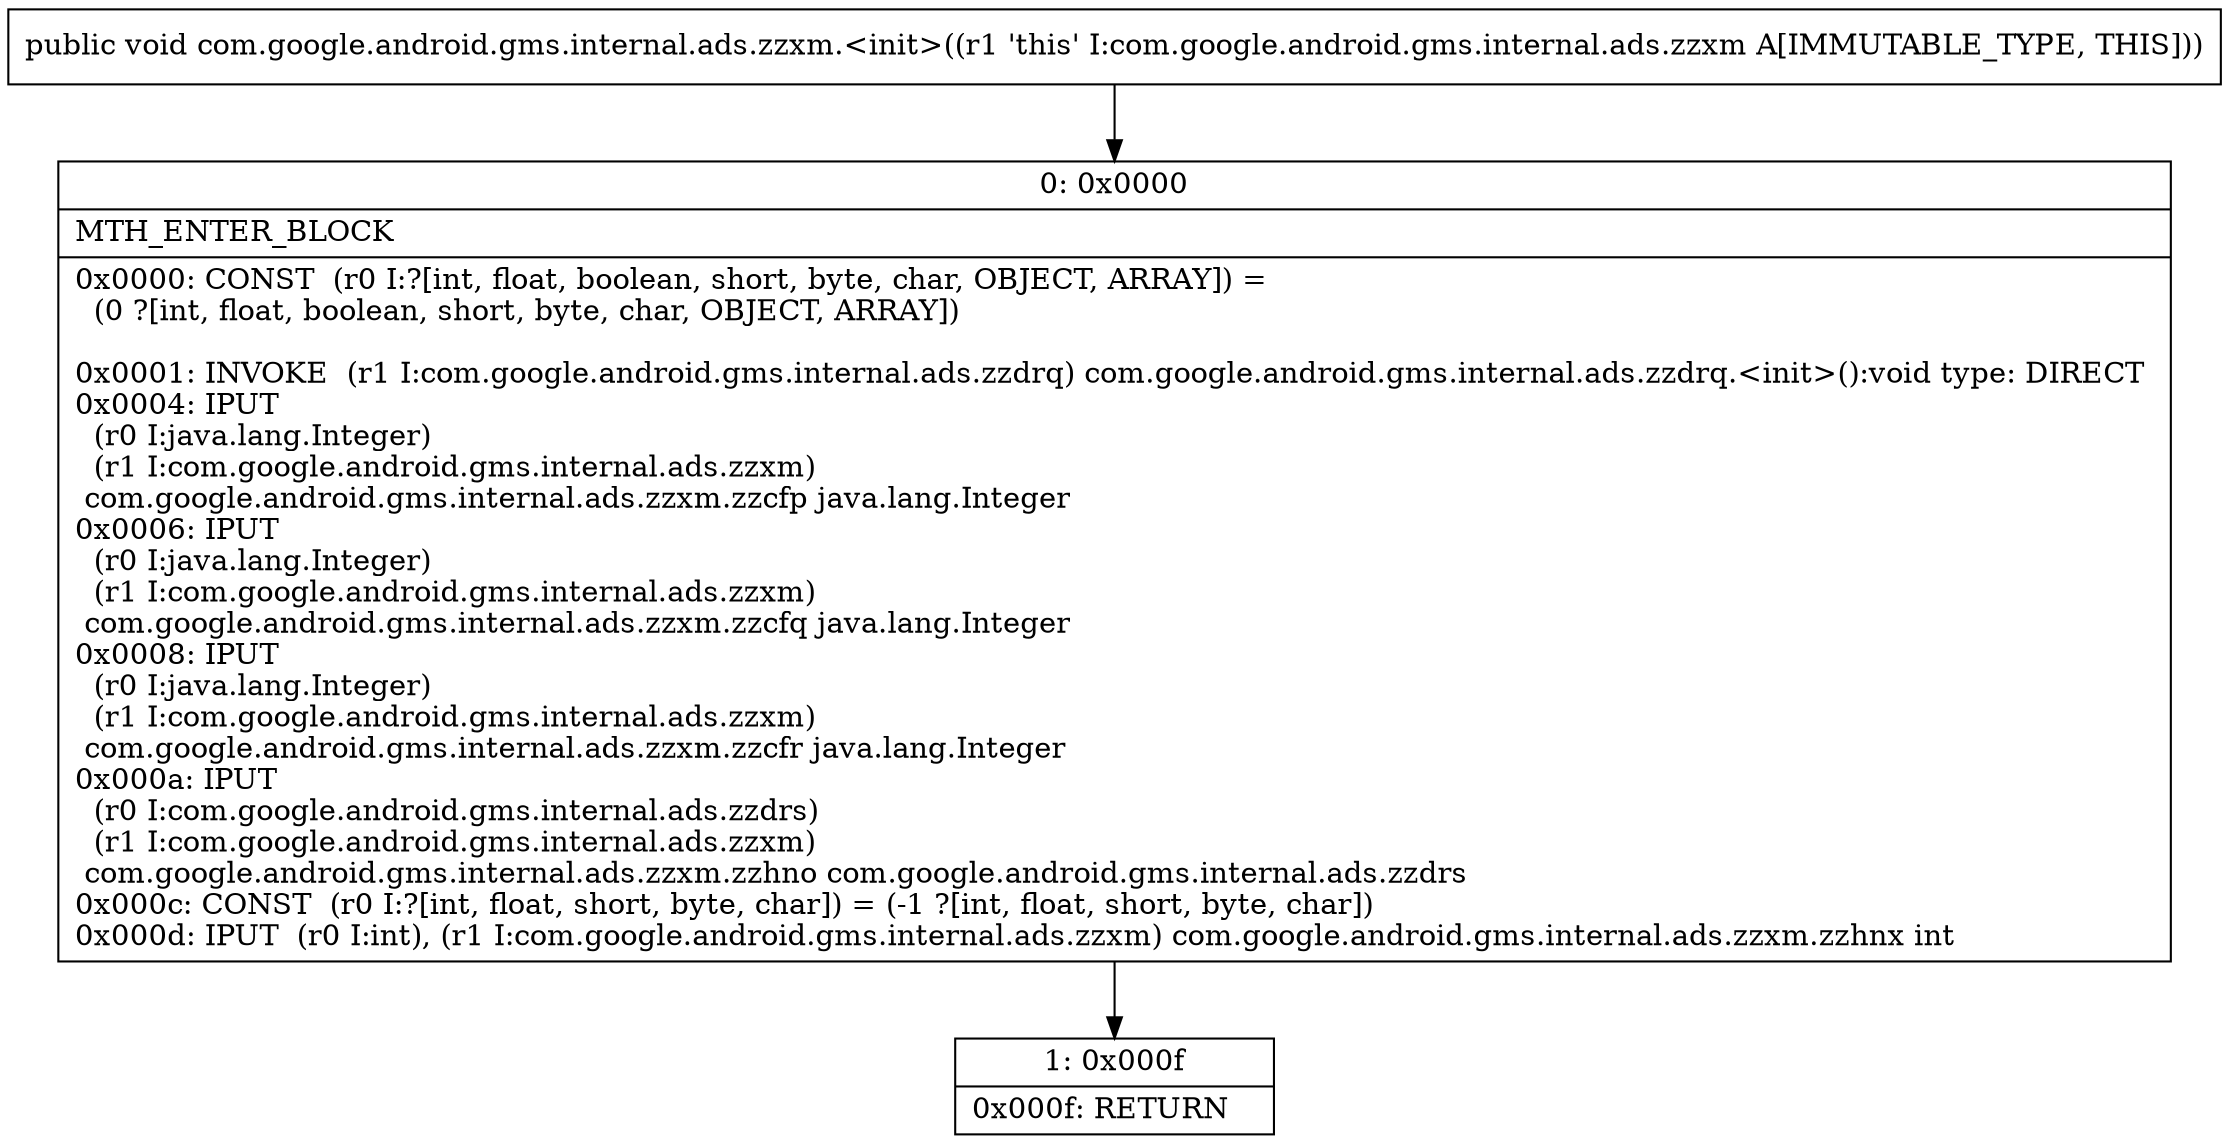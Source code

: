 digraph "CFG forcom.google.android.gms.internal.ads.zzxm.\<init\>()V" {
Node_0 [shape=record,label="{0\:\ 0x0000|MTH_ENTER_BLOCK\l|0x0000: CONST  (r0 I:?[int, float, boolean, short, byte, char, OBJECT, ARRAY]) = \l  (0 ?[int, float, boolean, short, byte, char, OBJECT, ARRAY])\l \l0x0001: INVOKE  (r1 I:com.google.android.gms.internal.ads.zzdrq) com.google.android.gms.internal.ads.zzdrq.\<init\>():void type: DIRECT \l0x0004: IPUT  \l  (r0 I:java.lang.Integer)\l  (r1 I:com.google.android.gms.internal.ads.zzxm)\l com.google.android.gms.internal.ads.zzxm.zzcfp java.lang.Integer \l0x0006: IPUT  \l  (r0 I:java.lang.Integer)\l  (r1 I:com.google.android.gms.internal.ads.zzxm)\l com.google.android.gms.internal.ads.zzxm.zzcfq java.lang.Integer \l0x0008: IPUT  \l  (r0 I:java.lang.Integer)\l  (r1 I:com.google.android.gms.internal.ads.zzxm)\l com.google.android.gms.internal.ads.zzxm.zzcfr java.lang.Integer \l0x000a: IPUT  \l  (r0 I:com.google.android.gms.internal.ads.zzdrs)\l  (r1 I:com.google.android.gms.internal.ads.zzxm)\l com.google.android.gms.internal.ads.zzxm.zzhno com.google.android.gms.internal.ads.zzdrs \l0x000c: CONST  (r0 I:?[int, float, short, byte, char]) = (\-1 ?[int, float, short, byte, char]) \l0x000d: IPUT  (r0 I:int), (r1 I:com.google.android.gms.internal.ads.zzxm) com.google.android.gms.internal.ads.zzxm.zzhnx int \l}"];
Node_1 [shape=record,label="{1\:\ 0x000f|0x000f: RETURN   \l}"];
MethodNode[shape=record,label="{public void com.google.android.gms.internal.ads.zzxm.\<init\>((r1 'this' I:com.google.android.gms.internal.ads.zzxm A[IMMUTABLE_TYPE, THIS])) }"];
MethodNode -> Node_0;
Node_0 -> Node_1;
}

